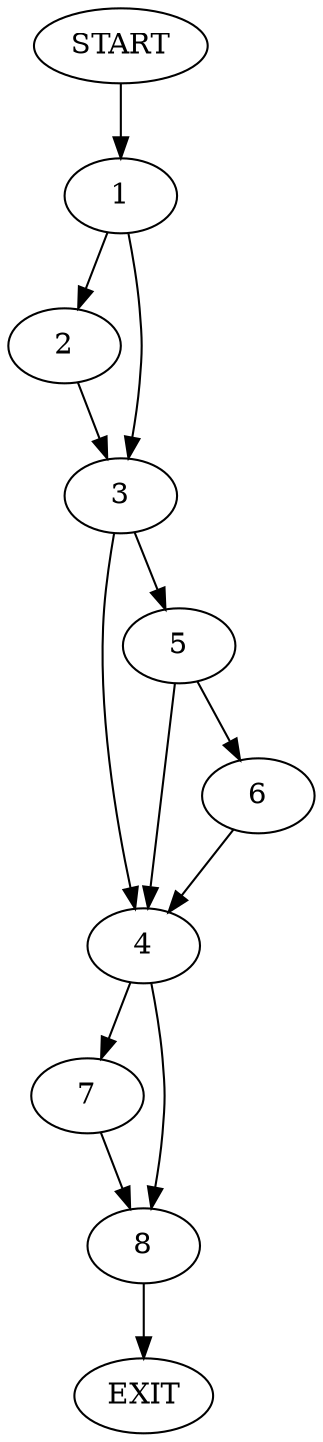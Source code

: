 digraph {
0 [label="START"]
9 [label="EXIT"]
0 -> 1
1 -> 2
1 -> 3
3 -> 4
3 -> 5
2 -> 3
5 -> 4
5 -> 6
4 -> 7
4 -> 8
6 -> 4
8 -> 9
7 -> 8
}

